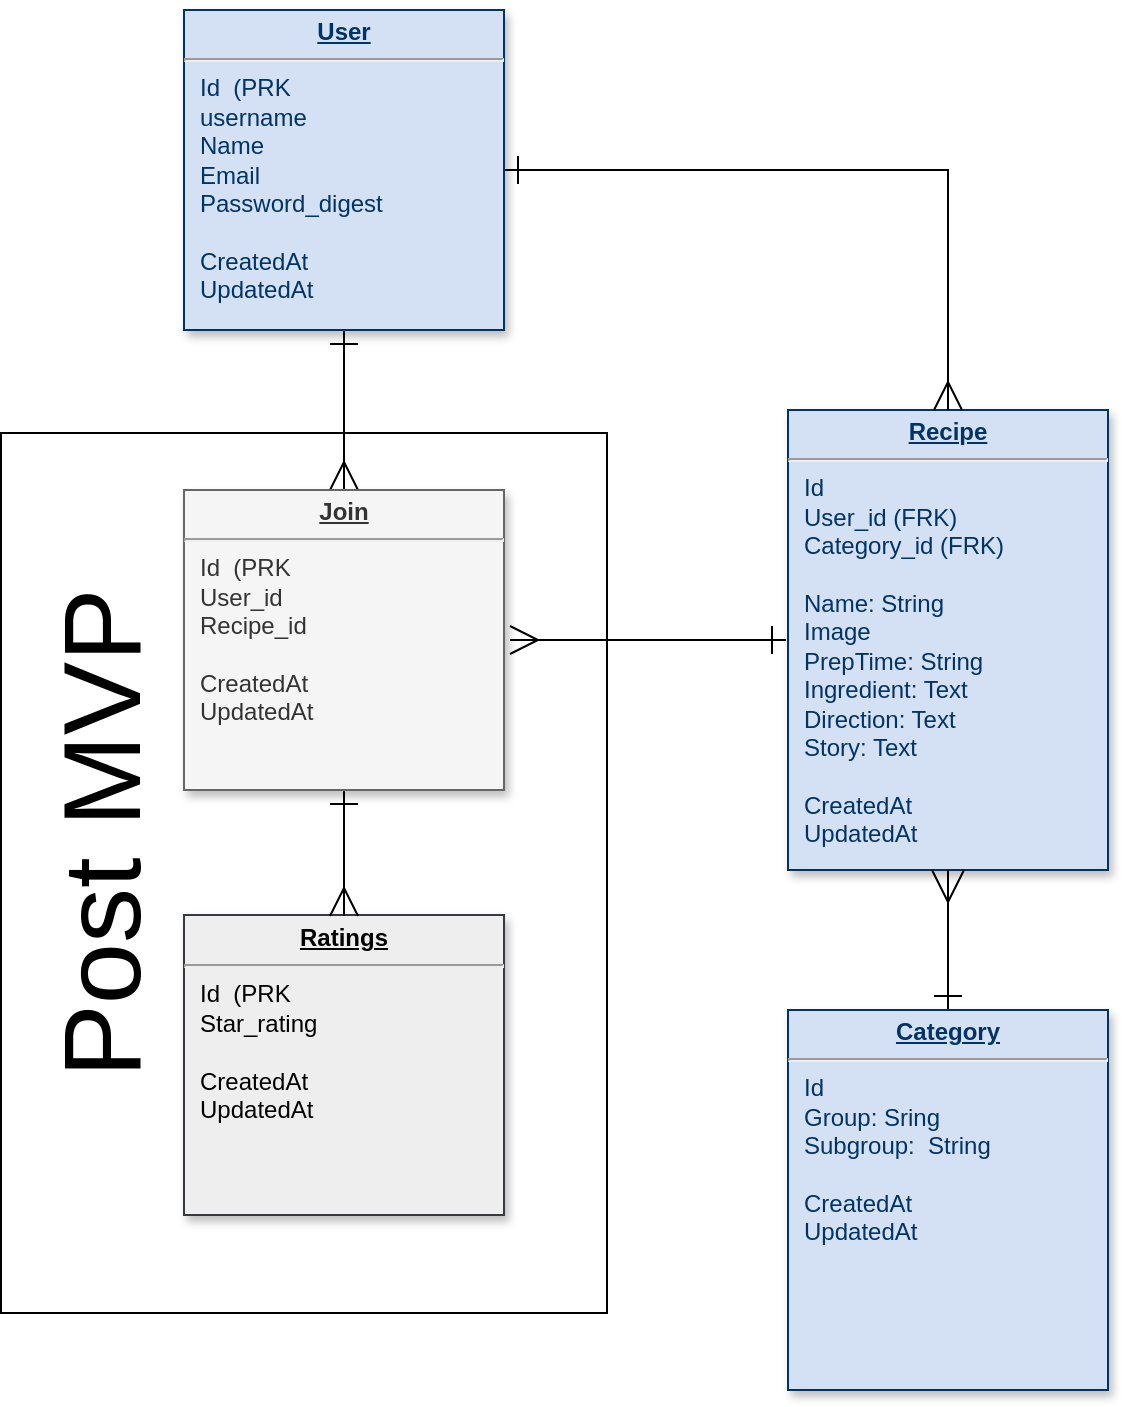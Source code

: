 <mxfile version="13.0.1" type="device"><diagram name="Page-1" id="efa7a0a1-bf9b-a30e-e6df-94a7791c09e9"><mxGraphModel dx="700" dy="483" grid="1" gridSize="10" guides="1" tooltips="1" connect="1" arrows="1" fold="1" page="1" pageScale="1" pageWidth="826" pageHeight="1169" background="#ffffff" math="0" shadow="0"><root><mxCell id="0"/><mxCell id="1" parent="0"/><mxCell id="sFBUe8kIYLILhiKStwiv-132" value="" style="rounded=0;whiteSpace=wrap;html=1;labelBackgroundColor=none;gradientColor=none;rotation=90;" parent="1" vertex="1"><mxGeometry y="480" width="440" height="303" as="geometry"/></mxCell><mxCell id="sFBUe8kIYLILhiKStwiv-121" style="edgeStyle=orthogonalEdgeStyle;rounded=0;orthogonalLoop=1;jettySize=auto;html=1;startArrow=ERone;startFill=0;endArrow=ERmany;endFill=0;endSize=12;startSize=12;" parent="1" edge="1"><mxGeometry relative="1" as="geometry"><mxPoint x="461" y="515" as="sourcePoint"/><mxPoint x="323" y="515" as="targetPoint"/><Array as="points"><mxPoint x="461" y="515"/></Array></mxGeometry></mxCell><mxCell id="21" value="&lt;p style=&quot;margin: 0px ; margin-top: 4px ; text-align: center ; text-decoration: underline&quot;&gt;&lt;b&gt;Recipe&lt;/b&gt;&lt;/p&gt;&lt;hr&gt;&lt;p style=&quot;margin: 0px ; margin-left: 8px&quot;&gt;Id&lt;/p&gt;&lt;p style=&quot;margin: 0px ; margin-left: 8px&quot;&gt;User_id (FRK)&lt;/p&gt;&lt;p style=&quot;margin: 0px ; margin-left: 8px&quot;&gt;Category_id (FRK)&lt;/p&gt;&lt;p style=&quot;margin: 0px ; margin-left: 8px&quot;&gt;&lt;br&gt;&lt;/p&gt;&lt;p style=&quot;margin: 0px ; margin-left: 8px&quot;&gt;Name: String&lt;/p&gt;&lt;p style=&quot;margin: 0px ; margin-left: 8px&quot;&gt;Image&lt;/p&gt;&lt;p style=&quot;margin: 0px ; margin-left: 8px&quot;&gt;PrepTime: String&lt;/p&gt;&lt;p style=&quot;margin: 0px ; margin-left: 8px&quot;&gt;Ingredient: Text&lt;/p&gt;&lt;p style=&quot;margin: 0px ; margin-left: 8px&quot;&gt;Direction: Text&lt;/p&gt;&lt;p style=&quot;margin: 0px ; margin-left: 8px&quot;&gt;Story: Text&lt;/p&gt;&lt;p style=&quot;margin: 0px ; margin-left: 8px&quot;&gt;&lt;br&gt;&lt;/p&gt;&lt;p style=&quot;margin: 0px ; margin-left: 8px&quot;&gt;CreatedAt&lt;/p&gt;&lt;p style=&quot;margin: 0px ; margin-left: 8px&quot;&gt;UpdatedAt&lt;/p&gt;&lt;p style=&quot;margin: 0px ; margin-left: 8px&quot;&gt;&lt;br&gt;&lt;/p&gt;" style="verticalAlign=top;align=left;overflow=fill;fontSize=12;fontFamily=Helvetica;html=1;strokeColor=#003366;shadow=1;fillColor=#D4E1F5;fontColor=#003366" parent="1" vertex="1"><mxGeometry x="462" y="400" width="160" height="230" as="geometry"/></mxCell><mxCell id="sFBUe8kIYLILhiKStwiv-130" style="edgeStyle=orthogonalEdgeStyle;rounded=0;orthogonalLoop=1;jettySize=auto;html=1;exitX=0.5;exitY=1;exitDx=0;exitDy=0;entryX=0.5;entryY=0;entryDx=0;entryDy=0;startArrow=ERone;startFill=0;startSize=12;endArrow=ERmany;endFill=0;endSize=12;strokeWidth=1;" parent="1" source="25" target="sFBUe8kIYLILhiKStwiv-124" edge="1"><mxGeometry relative="1" as="geometry"/></mxCell><mxCell id="1KZL83Amija3KZIQ3twr-104" style="edgeStyle=orthogonalEdgeStyle;rounded=0;orthogonalLoop=1;jettySize=auto;html=1;exitX=1;exitY=0.5;exitDx=0;exitDy=0;entryX=0.5;entryY=0;entryDx=0;entryDy=0;startArrow=ERone;startFill=0;endArrow=ERmany;endFill=0;startSize=12;endSize=12;" parent="1" source="25" target="21" edge="1"><mxGeometry relative="1" as="geometry"><mxPoint x="461" y="280.0" as="targetPoint"/></mxGeometry></mxCell><mxCell id="25" value="&lt;p style=&quot;margin: 0px ; margin-top: 4px ; text-align: center ; text-decoration: underline&quot;&gt;&lt;strong&gt;User&lt;/strong&gt;&lt;/p&gt;&lt;hr&gt;&lt;p style=&quot;margin: 0px ; margin-left: 8px&quot;&gt;Id&amp;nbsp; (PRK&lt;/p&gt;&lt;p style=&quot;margin: 0px ; margin-left: 8px&quot;&gt;username&lt;/p&gt;&lt;p style=&quot;margin: 0px ; margin-left: 8px&quot;&gt;Name&lt;/p&gt;&lt;p style=&quot;margin: 0px ; margin-left: 8px&quot;&gt;Email&lt;/p&gt;&lt;p style=&quot;margin: 0px ; margin-left: 8px&quot;&gt;Password_digest&lt;/p&gt;&lt;p style=&quot;margin: 0px ; margin-left: 8px&quot;&gt;&lt;br&gt;&lt;/p&gt;&lt;p style=&quot;margin: 0px ; margin-left: 8px&quot;&gt;CreatedAt&lt;/p&gt;&lt;p style=&quot;margin: 0px ; margin-left: 8px&quot;&gt;UpdatedAt&lt;/p&gt;&lt;p style=&quot;margin: 0px ; margin-left: 8px&quot;&gt;&lt;br&gt;&lt;/p&gt;" style="verticalAlign=top;align=left;overflow=fill;fontSize=12;fontFamily=Helvetica;html=1;strokeColor=#003366;shadow=1;fillColor=#D4E1F5;fontColor=#003366" parent="1" vertex="1"><mxGeometry x="160.0" y="200.0" width="160" height="160" as="geometry"/></mxCell><mxCell id="103" value="" style="endArrow=ERone;endSize=12;startArrow=ERmany;startSize=14;startFill=0;edgeStyle=orthogonalEdgeStyle;align=left;verticalAlign=bottom;endFill=0;entryX=0.5;entryY=0;entryDx=0;entryDy=0;" parent="1" source="21" target="sFBUe8kIYLILhiKStwiv-115" edge="1"><mxGeometry x="-0.818" y="5.0" relative="1" as="geometry"><mxPoint x="232" y="800" as="sourcePoint"/><mxPoint x="485" y="672.5" as="targetPoint"/><mxPoint as="offset"/></mxGeometry></mxCell><mxCell id="sFBUe8kIYLILhiKStwiv-115" value="&lt;p style=&quot;margin: 0px ; margin-top: 4px ; text-align: center ; text-decoration: underline&quot;&gt;&lt;b&gt;Category&lt;/b&gt;&lt;/p&gt;&lt;hr&gt;&lt;p style=&quot;margin: 0px ; margin-left: 8px&quot;&gt;Id&lt;/p&gt;&lt;p style=&quot;margin: 0px ; margin-left: 8px&quot;&gt;Group: Sring&lt;/p&gt;&lt;p style=&quot;margin: 0px ; margin-left: 8px&quot;&gt;Subgroup:&amp;nbsp; String&lt;/p&gt;&lt;p style=&quot;margin: 0px ; margin-left: 8px&quot;&gt;&lt;br&gt;&lt;/p&gt;&lt;p style=&quot;margin: 0px ; margin-left: 8px&quot;&gt;CreatedAt&lt;/p&gt;&lt;p style=&quot;margin: 0px ; margin-left: 8px&quot;&gt;UpdatedAt&lt;/p&gt;&lt;p style=&quot;margin: 0px ; margin-left: 8px&quot;&gt;&lt;br&gt;&lt;/p&gt;" style="verticalAlign=top;align=left;overflow=fill;fontSize=12;fontFamily=Helvetica;html=1;strokeColor=#003366;shadow=1;fillColor=#D4E1F5;fontColor=#003366" parent="1" vertex="1"><mxGeometry x="462" y="700" width="160" height="190" as="geometry"/></mxCell><mxCell id="sFBUe8kIYLILhiKStwiv-116" value="&lt;p style=&quot;margin: 0px ; margin-top: 4px ; text-align: center ; text-decoration: underline&quot;&gt;&lt;b&gt;Ratings&lt;/b&gt;&lt;/p&gt;&lt;hr&gt;&lt;p style=&quot;margin: 0px ; margin-left: 8px&quot;&gt;Id&amp;nbsp; (PRK&lt;/p&gt;&lt;p style=&quot;margin: 0px ; margin-left: 8px&quot;&gt;Star_rating&lt;/p&gt;&lt;p style=&quot;margin: 0px ; margin-left: 8px&quot;&gt;&lt;br&gt;&lt;/p&gt;&lt;p style=&quot;margin: 0px ; margin-left: 8px&quot;&gt;CreatedAt&lt;/p&gt;&lt;p style=&quot;margin: 0px ; margin-left: 8px&quot;&gt;UpdatedAt&lt;/p&gt;&lt;p style=&quot;margin: 0px ; margin-left: 8px&quot;&gt;&lt;br&gt;&lt;/p&gt;" style="verticalAlign=top;align=left;overflow=fill;fontSize=12;fontFamily=Helvetica;html=1;strokeColor=#36393d;shadow=1;fillColor=#eeeeee;labelBackgroundColor=none;" parent="1" vertex="1"><mxGeometry x="160" y="652.5" width="160" height="150" as="geometry"/></mxCell><mxCell id="sFBUe8kIYLILhiKStwiv-123" style="edgeStyle=orthogonalEdgeStyle;rounded=0;orthogonalLoop=1;jettySize=auto;html=1;exitX=0.5;exitY=1;exitDx=0;exitDy=0;startArrow=ERone;startFill=0;endArrow=ERmany;endFill=0;endSize=12;startSize=12;" parent="1" source="sFBUe8kIYLILhiKStwiv-124" edge="1"><mxGeometry relative="1" as="geometry"><mxPoint x="200" y="602.0" as="sourcePoint"/><mxPoint x="240" y="653" as="targetPoint"/><Array as="points"/></mxGeometry></mxCell><mxCell id="sFBUe8kIYLILhiKStwiv-124" value="&lt;p style=&quot;margin: 0px ; margin-top: 4px ; text-align: center ; text-decoration: underline&quot;&gt;&lt;b&gt;Join&lt;/b&gt;&lt;/p&gt;&lt;hr&gt;&lt;p style=&quot;margin: 0px ; margin-left: 8px&quot;&gt;Id&amp;nbsp; (PRK&lt;/p&gt;&lt;p style=&quot;margin: 0px ; margin-left: 8px&quot;&gt;User_id&lt;/p&gt;&lt;p style=&quot;margin: 0px ; margin-left: 8px&quot;&gt;Recipe_id&lt;/p&gt;&lt;p style=&quot;margin: 0px ; margin-left: 8px&quot;&gt;&lt;br&gt;&lt;/p&gt;&lt;p style=&quot;margin: 0px ; margin-left: 8px&quot;&gt;CreatedAt&lt;/p&gt;&lt;p style=&quot;margin: 0px ; margin-left: 8px&quot;&gt;UpdatedAt&lt;/p&gt;&lt;p style=&quot;margin: 0px ; margin-left: 8px&quot;&gt;&lt;br&gt;&lt;/p&gt;" style="verticalAlign=top;align=left;overflow=fill;fontSize=12;fontFamily=Helvetica;html=1;shadow=1;fillColor=#f5f5f5;strokeColor=#666666;fontColor=#333333;gradientColor=none;" parent="1" vertex="1"><mxGeometry x="160" y="440" width="160" height="150" as="geometry"/></mxCell><mxCell id="sFBUe8kIYLILhiKStwiv-131" value="&lt;font style=&quot;font-size: 55px&quot;&gt;Post MVP&lt;/font&gt;" style="text;html=1;resizable=0;autosize=1;align=center;verticalAlign=middle;points=[];fillColor=none;strokeColor=none;rounded=0;labelBackgroundColor=none;rotation=-90;" parent="1" vertex="1"><mxGeometry x="-12" y="597" width="260" height="30" as="geometry"/></mxCell></root></mxGraphModel></diagram></mxfile>